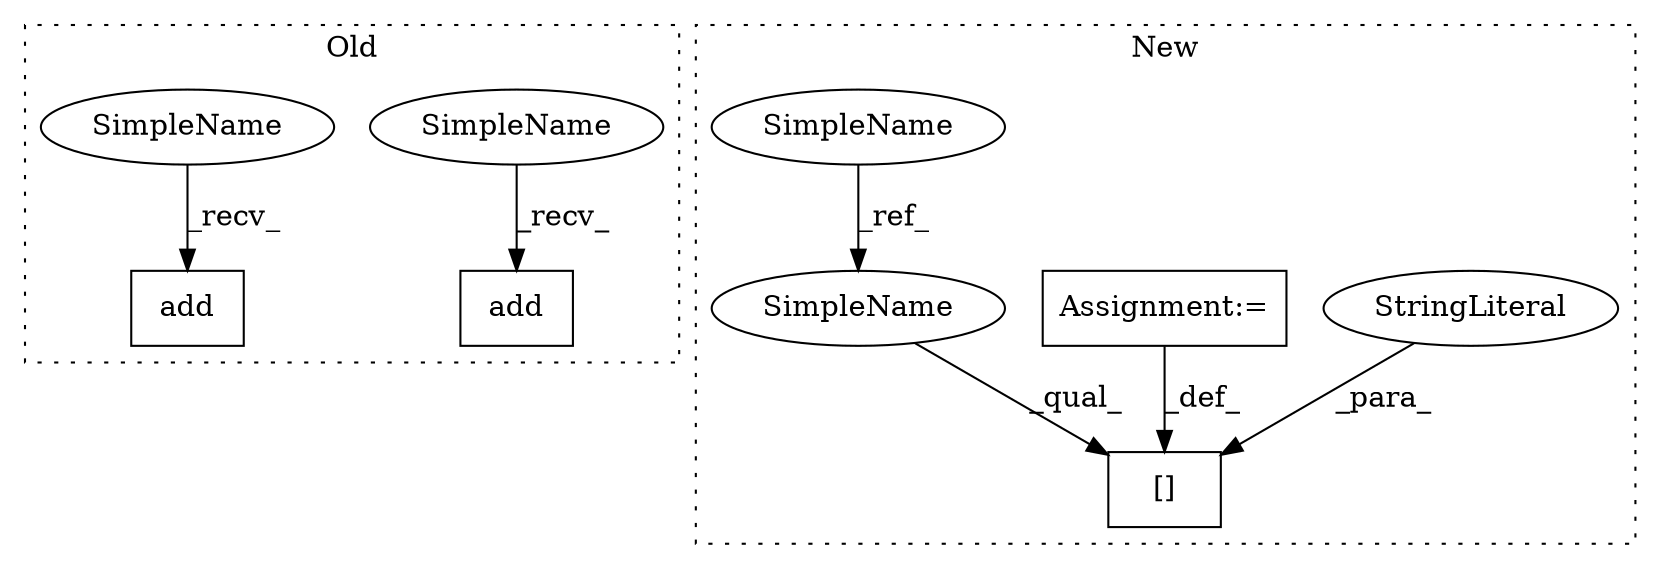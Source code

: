 digraph G {
subgraph cluster0 {
1 [label="add" a="32" s="299,316" l="4,1" shape="box"];
6 [label="add" a="32" s="404,436" l="4,1" shape="box"];
8 [label="SimpleName" a="42" s="394" l="9" shape="ellipse"];
9 [label="SimpleName" a="42" s="289" l="9" shape="ellipse"];
label = "Old";
style="dotted";
}
subgraph cluster1 {
2 [label="[]" a="2" s="232,256" l="10,1" shape="box"];
3 [label="StringLiteral" a="45" s="242" l="14" shape="ellipse"];
4 [label="Assignment:=" a="7" s="257" l="1" shape="box"];
5 [label="SimpleName" a="42" s="162" l="9" shape="ellipse"];
7 [label="SimpleName" a="42" s="232" l="9" shape="ellipse"];
label = "New";
style="dotted";
}
3 -> 2 [label="_para_"];
4 -> 2 [label="_def_"];
5 -> 7 [label="_ref_"];
7 -> 2 [label="_qual_"];
8 -> 6 [label="_recv_"];
9 -> 1 [label="_recv_"];
}